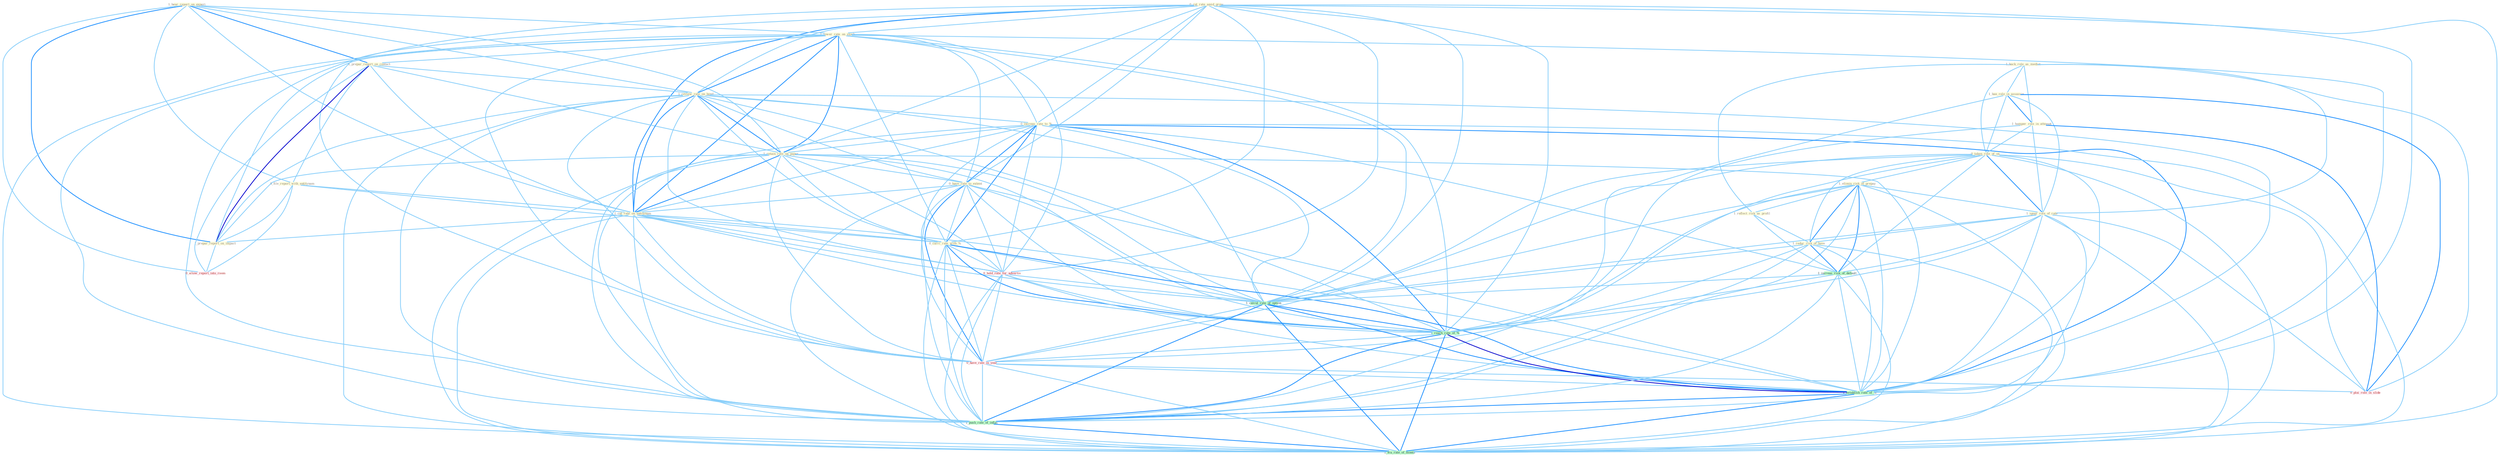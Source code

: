 Graph G{ 
    node
    [shape=polygon,style=filled,width=.5,height=.06,color="#BDFCC9",fixedsize=true,fontsize=4,
    fontcolor="#2f4f4f"];
    {node
    [color="#ffffe0", fontcolor="#8b7d6b"] "0_cut_rate_amid_grow " "1_hear_report_on_experi " "1_back_role_as_mediat " "1_lower_rate_on_stock " "1_ban_role_in_assassin " "1_prepar_report_on_contact " "1_review_rate_on_bond " "0_increas_rate_to_% " "1_hamper_role_in_attempt " "1_retain_rate_on_paper " "0_taken_role_of_on " "0_file_report_with_entitynam " "0_have_rate_to_extent " "1_elimin_risk_of_prepay " "1_reflect_risk_as_profil " "1_cut_rate_on_entitynam " "1_prepar_report_on_impact " "0_carri_rate_with_% " "1_ignor_role_of_rate " "1_reduc_risk_of_have "}
{node [color="#fff0f5", fontcolor="#b22222"] "0_allow_report_into_room " "0_hold_rate_for_advertis " "0_have_rate_in_year " "0_plai_role_in_slide "}
edge [color="#B0E2FF"];

	"0_cut_rate_amid_grow " -- "1_lower_rate_on_stock " [w="1", color="#87cefa" ];
	"0_cut_rate_amid_grow " -- "1_review_rate_on_bond " [w="1", color="#87cefa" ];
	"0_cut_rate_amid_grow " -- "0_increas_rate_to_% " [w="1", color="#87cefa" ];
	"0_cut_rate_amid_grow " -- "1_retain_rate_on_paper " [w="1", color="#87cefa" ];
	"0_cut_rate_amid_grow " -- "0_have_rate_to_extent " [w="1", color="#87cefa" ];
	"0_cut_rate_amid_grow " -- "1_cut_rate_on_entitynam " [w="2", color="#1e90ff" , len=0.8];
	"0_cut_rate_amid_grow " -- "0_carri_rate_with_% " [w="1", color="#87cefa" ];
	"0_cut_rate_amid_grow " -- "0_hold_rate_for_advertis " [w="1", color="#87cefa" ];
	"0_cut_rate_amid_grow " -- "1_calcul_rate_of_option " [w="1", color="#87cefa" ];
	"0_cut_rate_amid_grow " -- "1_reach_rate_of_% " [w="1", color="#87cefa" ];
	"0_cut_rate_amid_grow " -- "0_have_rate_in_year " [w="1", color="#87cefa" ];
	"0_cut_rate_amid_grow " -- "1_establish_rate_of_% " [w="1", color="#87cefa" ];
	"0_cut_rate_amid_grow " -- "1_push_rate_of_inflat " [w="1", color="#87cefa" ];
	"0_cut_rate_amid_grow " -- "1_wa_rate_of_month " [w="1", color="#87cefa" ];
	"1_hear_report_on_experi " -- "1_lower_rate_on_stock " [w="1", color="#87cefa" ];
	"1_hear_report_on_experi " -- "1_prepar_report_on_contact " [w="2", color="#1e90ff" , len=0.8];
	"1_hear_report_on_experi " -- "1_review_rate_on_bond " [w="1", color="#87cefa" ];
	"1_hear_report_on_experi " -- "1_retain_rate_on_paper " [w="1", color="#87cefa" ];
	"1_hear_report_on_experi " -- "0_file_report_with_entitynam " [w="1", color="#87cefa" ];
	"1_hear_report_on_experi " -- "1_cut_rate_on_entitynam " [w="1", color="#87cefa" ];
	"1_hear_report_on_experi " -- "1_prepar_report_on_impact " [w="2", color="#1e90ff" , len=0.8];
	"1_hear_report_on_experi " -- "0_allow_report_into_room " [w="1", color="#87cefa" ];
	"1_back_role_as_mediat " -- "1_ban_role_in_assassin " [w="1", color="#87cefa" ];
	"1_back_role_as_mediat " -- "1_hamper_role_in_attempt " [w="1", color="#87cefa" ];
	"1_back_role_as_mediat " -- "0_taken_role_of_on " [w="1", color="#87cefa" ];
	"1_back_role_as_mediat " -- "1_reflect_risk_as_profil " [w="1", color="#87cefa" ];
	"1_back_role_as_mediat " -- "1_ignor_role_of_rate " [w="1", color="#87cefa" ];
	"1_back_role_as_mediat " -- "0_plai_role_in_slide " [w="1", color="#87cefa" ];
	"1_lower_rate_on_stock " -- "1_prepar_report_on_contact " [w="1", color="#87cefa" ];
	"1_lower_rate_on_stock " -- "1_review_rate_on_bond " [w="2", color="#1e90ff" , len=0.8];
	"1_lower_rate_on_stock " -- "0_increas_rate_to_% " [w="1", color="#87cefa" ];
	"1_lower_rate_on_stock " -- "1_retain_rate_on_paper " [w="2", color="#1e90ff" , len=0.8];
	"1_lower_rate_on_stock " -- "0_have_rate_to_extent " [w="1", color="#87cefa" ];
	"1_lower_rate_on_stock " -- "1_cut_rate_on_entitynam " [w="2", color="#1e90ff" , len=0.8];
	"1_lower_rate_on_stock " -- "1_prepar_report_on_impact " [w="1", color="#87cefa" ];
	"1_lower_rate_on_stock " -- "0_carri_rate_with_% " [w="1", color="#87cefa" ];
	"1_lower_rate_on_stock " -- "0_hold_rate_for_advertis " [w="1", color="#87cefa" ];
	"1_lower_rate_on_stock " -- "1_calcul_rate_of_option " [w="1", color="#87cefa" ];
	"1_lower_rate_on_stock " -- "1_reach_rate_of_% " [w="1", color="#87cefa" ];
	"1_lower_rate_on_stock " -- "0_have_rate_in_year " [w="1", color="#87cefa" ];
	"1_lower_rate_on_stock " -- "1_establish_rate_of_% " [w="1", color="#87cefa" ];
	"1_lower_rate_on_stock " -- "1_push_rate_of_inflat " [w="1", color="#87cefa" ];
	"1_lower_rate_on_stock " -- "1_wa_rate_of_month " [w="1", color="#87cefa" ];
	"1_ban_role_in_assassin " -- "1_hamper_role_in_attempt " [w="2", color="#1e90ff" , len=0.8];
	"1_ban_role_in_assassin " -- "0_taken_role_of_on " [w="1", color="#87cefa" ];
	"1_ban_role_in_assassin " -- "1_ignor_role_of_rate " [w="1", color="#87cefa" ];
	"1_ban_role_in_assassin " -- "0_have_rate_in_year " [w="1", color="#87cefa" ];
	"1_ban_role_in_assassin " -- "0_plai_role_in_slide " [w="2", color="#1e90ff" , len=0.8];
	"1_prepar_report_on_contact " -- "1_review_rate_on_bond " [w="1", color="#87cefa" ];
	"1_prepar_report_on_contact " -- "1_retain_rate_on_paper " [w="1", color="#87cefa" ];
	"1_prepar_report_on_contact " -- "0_file_report_with_entitynam " [w="1", color="#87cefa" ];
	"1_prepar_report_on_contact " -- "1_cut_rate_on_entitynam " [w="1", color="#87cefa" ];
	"1_prepar_report_on_contact " -- "1_prepar_report_on_impact " [w="3", color="#0000cd" , len=0.6];
	"1_prepar_report_on_contact " -- "0_allow_report_into_room " [w="1", color="#87cefa" ];
	"1_review_rate_on_bond " -- "0_increas_rate_to_% " [w="1", color="#87cefa" ];
	"1_review_rate_on_bond " -- "1_retain_rate_on_paper " [w="2", color="#1e90ff" , len=0.8];
	"1_review_rate_on_bond " -- "0_have_rate_to_extent " [w="1", color="#87cefa" ];
	"1_review_rate_on_bond " -- "1_cut_rate_on_entitynam " [w="2", color="#1e90ff" , len=0.8];
	"1_review_rate_on_bond " -- "1_prepar_report_on_impact " [w="1", color="#87cefa" ];
	"1_review_rate_on_bond " -- "0_carri_rate_with_% " [w="1", color="#87cefa" ];
	"1_review_rate_on_bond " -- "0_hold_rate_for_advertis " [w="1", color="#87cefa" ];
	"1_review_rate_on_bond " -- "1_calcul_rate_of_option " [w="1", color="#87cefa" ];
	"1_review_rate_on_bond " -- "1_reach_rate_of_% " [w="1", color="#87cefa" ];
	"1_review_rate_on_bond " -- "0_have_rate_in_year " [w="1", color="#87cefa" ];
	"1_review_rate_on_bond " -- "1_establish_rate_of_% " [w="1", color="#87cefa" ];
	"1_review_rate_on_bond " -- "1_push_rate_of_inflat " [w="1", color="#87cefa" ];
	"1_review_rate_on_bond " -- "1_wa_rate_of_month " [w="1", color="#87cefa" ];
	"0_increas_rate_to_% " -- "1_retain_rate_on_paper " [w="1", color="#87cefa" ];
	"0_increas_rate_to_% " -- "0_have_rate_to_extent " [w="2", color="#1e90ff" , len=0.8];
	"0_increas_rate_to_% " -- "1_cut_rate_on_entitynam " [w="1", color="#87cefa" ];
	"0_increas_rate_to_% " -- "0_carri_rate_with_% " [w="2", color="#1e90ff" , len=0.8];
	"0_increas_rate_to_% " -- "1_increas_risk_of_default " [w="1", color="#87cefa" ];
	"0_increas_rate_to_% " -- "0_hold_rate_for_advertis " [w="1", color="#87cefa" ];
	"0_increas_rate_to_% " -- "1_calcul_rate_of_option " [w="1", color="#87cefa" ];
	"0_increas_rate_to_% " -- "1_reach_rate_of_% " [w="2", color="#1e90ff" , len=0.8];
	"0_increas_rate_to_% " -- "0_have_rate_in_year " [w="1", color="#87cefa" ];
	"0_increas_rate_to_% " -- "1_establish_rate_of_% " [w="2", color="#1e90ff" , len=0.8];
	"0_increas_rate_to_% " -- "1_push_rate_of_inflat " [w="1", color="#87cefa" ];
	"0_increas_rate_to_% " -- "1_wa_rate_of_month " [w="1", color="#87cefa" ];
	"1_hamper_role_in_attempt " -- "0_taken_role_of_on " [w="1", color="#87cefa" ];
	"1_hamper_role_in_attempt " -- "1_ignor_role_of_rate " [w="1", color="#87cefa" ];
	"1_hamper_role_in_attempt " -- "0_have_rate_in_year " [w="1", color="#87cefa" ];
	"1_hamper_role_in_attempt " -- "0_plai_role_in_slide " [w="2", color="#1e90ff" , len=0.8];
	"1_retain_rate_on_paper " -- "0_have_rate_to_extent " [w="1", color="#87cefa" ];
	"1_retain_rate_on_paper " -- "1_cut_rate_on_entitynam " [w="2", color="#1e90ff" , len=0.8];
	"1_retain_rate_on_paper " -- "1_prepar_report_on_impact " [w="1", color="#87cefa" ];
	"1_retain_rate_on_paper " -- "0_carri_rate_with_% " [w="1", color="#87cefa" ];
	"1_retain_rate_on_paper " -- "0_hold_rate_for_advertis " [w="1", color="#87cefa" ];
	"1_retain_rate_on_paper " -- "1_calcul_rate_of_option " [w="1", color="#87cefa" ];
	"1_retain_rate_on_paper " -- "1_reach_rate_of_% " [w="1", color="#87cefa" ];
	"1_retain_rate_on_paper " -- "0_have_rate_in_year " [w="1", color="#87cefa" ];
	"1_retain_rate_on_paper " -- "1_establish_rate_of_% " [w="1", color="#87cefa" ];
	"1_retain_rate_on_paper " -- "1_push_rate_of_inflat " [w="1", color="#87cefa" ];
	"1_retain_rate_on_paper " -- "1_wa_rate_of_month " [w="1", color="#87cefa" ];
	"0_taken_role_of_on " -- "1_elimin_risk_of_prepay " [w="1", color="#87cefa" ];
	"0_taken_role_of_on " -- "1_ignor_role_of_rate " [w="2", color="#1e90ff" , len=0.8];
	"0_taken_role_of_on " -- "1_reduc_risk_of_have " [w="1", color="#87cefa" ];
	"0_taken_role_of_on " -- "1_increas_risk_of_default " [w="1", color="#87cefa" ];
	"0_taken_role_of_on " -- "1_calcul_rate_of_option " [w="1", color="#87cefa" ];
	"0_taken_role_of_on " -- "1_reach_rate_of_% " [w="1", color="#87cefa" ];
	"0_taken_role_of_on " -- "1_establish_rate_of_% " [w="1", color="#87cefa" ];
	"0_taken_role_of_on " -- "0_plai_role_in_slide " [w="1", color="#87cefa" ];
	"0_taken_role_of_on " -- "1_push_rate_of_inflat " [w="1", color="#87cefa" ];
	"0_taken_role_of_on " -- "1_wa_rate_of_month " [w="1", color="#87cefa" ];
	"0_file_report_with_entitynam " -- "1_cut_rate_on_entitynam " [w="1", color="#87cefa" ];
	"0_file_report_with_entitynam " -- "1_prepar_report_on_impact " [w="1", color="#87cefa" ];
	"0_file_report_with_entitynam " -- "0_carri_rate_with_% " [w="1", color="#87cefa" ];
	"0_file_report_with_entitynam " -- "0_allow_report_into_room " [w="1", color="#87cefa" ];
	"0_have_rate_to_extent " -- "1_cut_rate_on_entitynam " [w="1", color="#87cefa" ];
	"0_have_rate_to_extent " -- "0_carri_rate_with_% " [w="1", color="#87cefa" ];
	"0_have_rate_to_extent " -- "0_hold_rate_for_advertis " [w="1", color="#87cefa" ];
	"0_have_rate_to_extent " -- "1_calcul_rate_of_option " [w="1", color="#87cefa" ];
	"0_have_rate_to_extent " -- "1_reach_rate_of_% " [w="1", color="#87cefa" ];
	"0_have_rate_to_extent " -- "0_have_rate_in_year " [w="2", color="#1e90ff" , len=0.8];
	"0_have_rate_to_extent " -- "1_establish_rate_of_% " [w="1", color="#87cefa" ];
	"0_have_rate_to_extent " -- "1_push_rate_of_inflat " [w="1", color="#87cefa" ];
	"0_have_rate_to_extent " -- "1_wa_rate_of_month " [w="1", color="#87cefa" ];
	"1_elimin_risk_of_prepay " -- "1_reflect_risk_as_profil " [w="1", color="#87cefa" ];
	"1_elimin_risk_of_prepay " -- "1_ignor_role_of_rate " [w="1", color="#87cefa" ];
	"1_elimin_risk_of_prepay " -- "1_reduc_risk_of_have " [w="2", color="#1e90ff" , len=0.8];
	"1_elimin_risk_of_prepay " -- "1_increas_risk_of_default " [w="2", color="#1e90ff" , len=0.8];
	"1_elimin_risk_of_prepay " -- "1_calcul_rate_of_option " [w="1", color="#87cefa" ];
	"1_elimin_risk_of_prepay " -- "1_reach_rate_of_% " [w="1", color="#87cefa" ];
	"1_elimin_risk_of_prepay " -- "1_establish_rate_of_% " [w="1", color="#87cefa" ];
	"1_elimin_risk_of_prepay " -- "1_push_rate_of_inflat " [w="1", color="#87cefa" ];
	"1_elimin_risk_of_prepay " -- "1_wa_rate_of_month " [w="1", color="#87cefa" ];
	"1_reflect_risk_as_profil " -- "1_reduc_risk_of_have " [w="1", color="#87cefa" ];
	"1_reflect_risk_as_profil " -- "1_increas_risk_of_default " [w="1", color="#87cefa" ];
	"1_cut_rate_on_entitynam " -- "1_prepar_report_on_impact " [w="1", color="#87cefa" ];
	"1_cut_rate_on_entitynam " -- "0_carri_rate_with_% " [w="1", color="#87cefa" ];
	"1_cut_rate_on_entitynam " -- "0_hold_rate_for_advertis " [w="1", color="#87cefa" ];
	"1_cut_rate_on_entitynam " -- "1_calcul_rate_of_option " [w="1", color="#87cefa" ];
	"1_cut_rate_on_entitynam " -- "1_reach_rate_of_% " [w="1", color="#87cefa" ];
	"1_cut_rate_on_entitynam " -- "0_have_rate_in_year " [w="1", color="#87cefa" ];
	"1_cut_rate_on_entitynam " -- "1_establish_rate_of_% " [w="1", color="#87cefa" ];
	"1_cut_rate_on_entitynam " -- "1_push_rate_of_inflat " [w="1", color="#87cefa" ];
	"1_cut_rate_on_entitynam " -- "1_wa_rate_of_month " [w="1", color="#87cefa" ];
	"1_prepar_report_on_impact " -- "0_allow_report_into_room " [w="1", color="#87cefa" ];
	"0_carri_rate_with_% " -- "0_hold_rate_for_advertis " [w="1", color="#87cefa" ];
	"0_carri_rate_with_% " -- "1_calcul_rate_of_option " [w="1", color="#87cefa" ];
	"0_carri_rate_with_% " -- "1_reach_rate_of_% " [w="2", color="#1e90ff" , len=0.8];
	"0_carri_rate_with_% " -- "0_have_rate_in_year " [w="1", color="#87cefa" ];
	"0_carri_rate_with_% " -- "1_establish_rate_of_% " [w="2", color="#1e90ff" , len=0.8];
	"0_carri_rate_with_% " -- "1_push_rate_of_inflat " [w="1", color="#87cefa" ];
	"0_carri_rate_with_% " -- "1_wa_rate_of_month " [w="1", color="#87cefa" ];
	"1_ignor_role_of_rate " -- "1_reduc_risk_of_have " [w="1", color="#87cefa" ];
	"1_ignor_role_of_rate " -- "1_increas_risk_of_default " [w="1", color="#87cefa" ];
	"1_ignor_role_of_rate " -- "1_calcul_rate_of_option " [w="1", color="#87cefa" ];
	"1_ignor_role_of_rate " -- "1_reach_rate_of_% " [w="1", color="#87cefa" ];
	"1_ignor_role_of_rate " -- "1_establish_rate_of_% " [w="1", color="#87cefa" ];
	"1_ignor_role_of_rate " -- "0_plai_role_in_slide " [w="1", color="#87cefa" ];
	"1_ignor_role_of_rate " -- "1_push_rate_of_inflat " [w="1", color="#87cefa" ];
	"1_ignor_role_of_rate " -- "1_wa_rate_of_month " [w="1", color="#87cefa" ];
	"1_reduc_risk_of_have " -- "1_increas_risk_of_default " [w="2", color="#1e90ff" , len=0.8];
	"1_reduc_risk_of_have " -- "1_calcul_rate_of_option " [w="1", color="#87cefa" ];
	"1_reduc_risk_of_have " -- "1_reach_rate_of_% " [w="1", color="#87cefa" ];
	"1_reduc_risk_of_have " -- "1_establish_rate_of_% " [w="1", color="#87cefa" ];
	"1_reduc_risk_of_have " -- "1_push_rate_of_inflat " [w="1", color="#87cefa" ];
	"1_reduc_risk_of_have " -- "1_wa_rate_of_month " [w="1", color="#87cefa" ];
	"1_increas_risk_of_default " -- "1_calcul_rate_of_option " [w="1", color="#87cefa" ];
	"1_increas_risk_of_default " -- "1_reach_rate_of_% " [w="1", color="#87cefa" ];
	"1_increas_risk_of_default " -- "1_establish_rate_of_% " [w="1", color="#87cefa" ];
	"1_increas_risk_of_default " -- "1_push_rate_of_inflat " [w="1", color="#87cefa" ];
	"1_increas_risk_of_default " -- "1_wa_rate_of_month " [w="1", color="#87cefa" ];
	"0_hold_rate_for_advertis " -- "1_calcul_rate_of_option " [w="1", color="#87cefa" ];
	"0_hold_rate_for_advertis " -- "1_reach_rate_of_% " [w="1", color="#87cefa" ];
	"0_hold_rate_for_advertis " -- "0_have_rate_in_year " [w="1", color="#87cefa" ];
	"0_hold_rate_for_advertis " -- "1_establish_rate_of_% " [w="1", color="#87cefa" ];
	"0_hold_rate_for_advertis " -- "1_push_rate_of_inflat " [w="1", color="#87cefa" ];
	"0_hold_rate_for_advertis " -- "1_wa_rate_of_month " [w="1", color="#87cefa" ];
	"1_calcul_rate_of_option " -- "1_reach_rate_of_% " [w="2", color="#1e90ff" , len=0.8];
	"1_calcul_rate_of_option " -- "0_have_rate_in_year " [w="1", color="#87cefa" ];
	"1_calcul_rate_of_option " -- "1_establish_rate_of_% " [w="2", color="#1e90ff" , len=0.8];
	"1_calcul_rate_of_option " -- "1_push_rate_of_inflat " [w="2", color="#1e90ff" , len=0.8];
	"1_calcul_rate_of_option " -- "1_wa_rate_of_month " [w="2", color="#1e90ff" , len=0.8];
	"1_reach_rate_of_% " -- "0_have_rate_in_year " [w="1", color="#87cefa" ];
	"1_reach_rate_of_% " -- "1_establish_rate_of_% " [w="3", color="#0000cd" , len=0.6];
	"1_reach_rate_of_% " -- "1_push_rate_of_inflat " [w="2", color="#1e90ff" , len=0.8];
	"1_reach_rate_of_% " -- "1_wa_rate_of_month " [w="2", color="#1e90ff" , len=0.8];
	"0_have_rate_in_year " -- "1_establish_rate_of_% " [w="1", color="#87cefa" ];
	"0_have_rate_in_year " -- "0_plai_role_in_slide " [w="1", color="#87cefa" ];
	"0_have_rate_in_year " -- "1_push_rate_of_inflat " [w="1", color="#87cefa" ];
	"0_have_rate_in_year " -- "1_wa_rate_of_month " [w="1", color="#87cefa" ];
	"1_establish_rate_of_% " -- "1_push_rate_of_inflat " [w="2", color="#1e90ff" , len=0.8];
	"1_establish_rate_of_% " -- "1_wa_rate_of_month " [w="2", color="#1e90ff" , len=0.8];
	"1_push_rate_of_inflat " -- "1_wa_rate_of_month " [w="2", color="#1e90ff" , len=0.8];
}